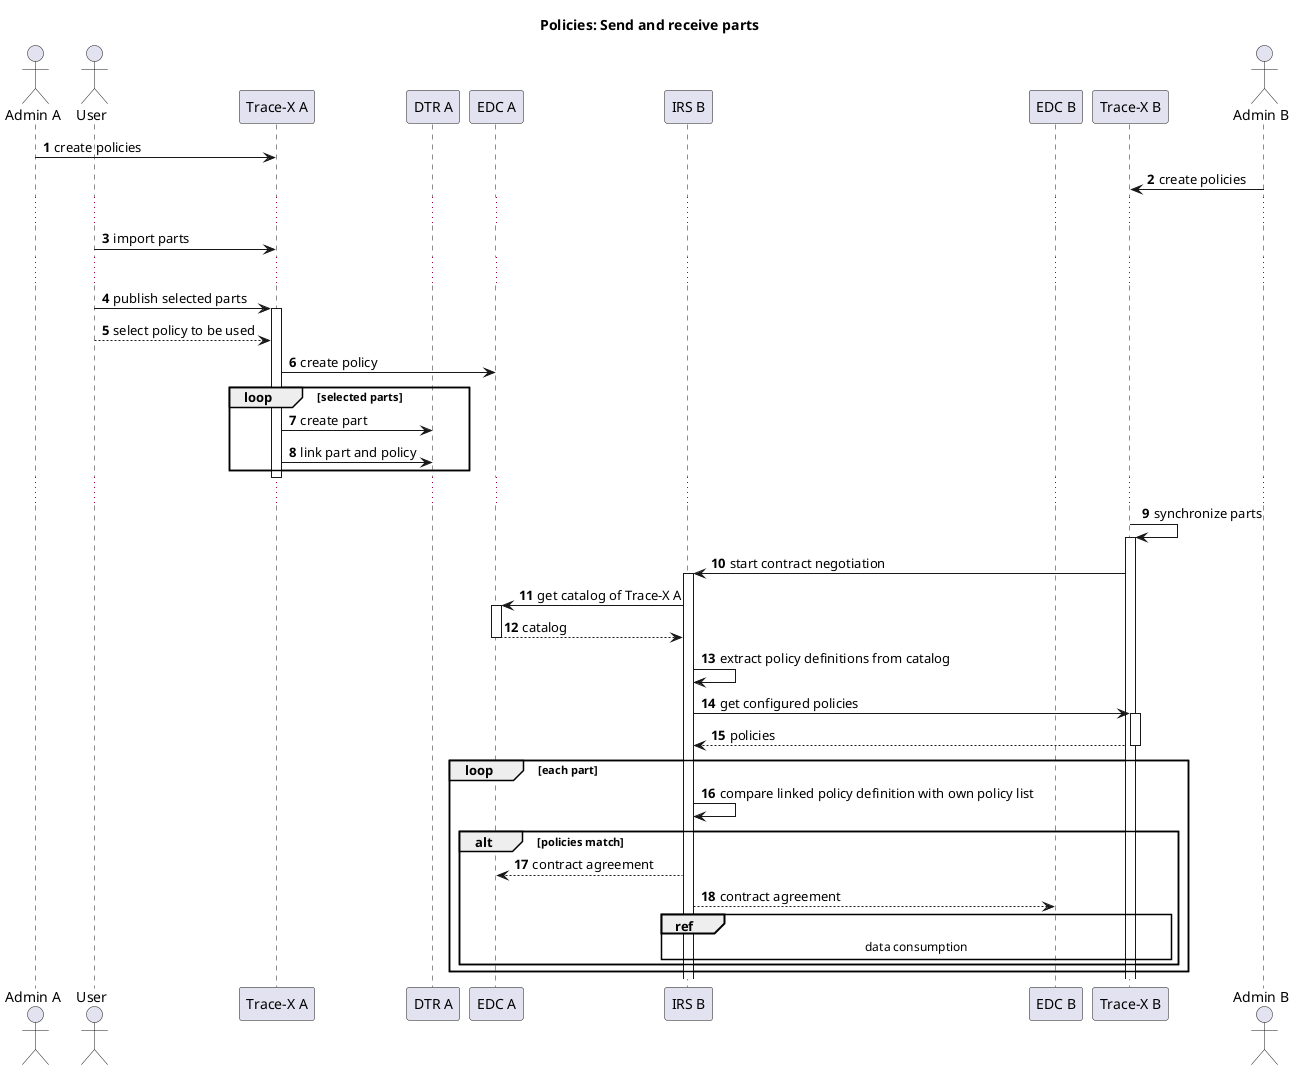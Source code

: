 @startuml
'https://plantuml.com/sequence-diagram
autonumber
title Policies: Send and receive parts

actor "Admin A" as AA
actor User
participant "Trace-X A" as TXA
participant "DTR A" as DTRA
participant "EDC A" as EDCA
participant "IRS B" as IRSB
participant "EDC B" as EDCB
participant "Trace-X B" as TXB
actor "Admin B" as AB

AA -> TXA: create policies
AB -> TXB: create policies
...
User -> TXA: import parts
...
User -> TXA: publish selected parts
activate TXA
User --> TXA: select policy to be used
TXA -> EDCA: create policy
loop selected parts
TXA -> DTRA: create part
TXA -> DTRA: link part and policy
end
deactivate TXA
...
TXB -> TXB: synchronize parts
activate TXB
TXB -> IRSB: start contract negotiation
activate IRSB
IRSB -> EDCA: get catalog of Trace-X A
activate EDCA
EDCA --> IRSB: catalog
deactivate EDCA
IRSB -> IRSB: extract policy definitions from catalog
IRSB -> TXB: get configured policies
activate TXB
TXB --> IRSB: policies
deactivate TXB
loop each part
IRSB -> IRSB: compare linked policy definition with own policy list
alt policies match
IRSB --> EDCA: contract agreement
IRSB --> EDCB: contract agreement
ref over IRSB, TXB: data consumption
end
end
@enduml
